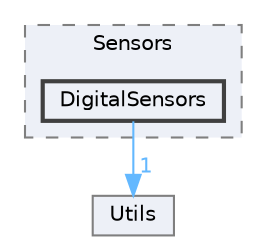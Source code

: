 digraph "Inc/Sensors/DigitalSensors"
{
 // LATEX_PDF_SIZE
  bgcolor="transparent";
  edge [fontname=Helvetica,fontsize=10,labelfontname=Helvetica,labelfontsize=10];
  node [fontname=Helvetica,fontsize=10,shape=box,height=0.2,width=0.4];
  compound=true
  subgraph clusterdir_d825da72ae07656c4908717d883c7e7d {
    graph [ bgcolor="#edf0f7", pencolor="grey50", label="Sensors", fontname=Helvetica,fontsize=10 style="filled,dashed", URL="dir_d825da72ae07656c4908717d883c7e7d.html",tooltip=""]
  dir_f01840b90eee2af0d479c16866eb0ae7 [label="DigitalSensors", fillcolor="#edf0f7", color="grey25", style="filled,bold", URL="dir_f01840b90eee2af0d479c16866eb0ae7.html",tooltip=""];
  }
  dir_87e60f6b6bcb19ee8044d57e05cda253 [label="Utils", fillcolor="#edf0f7", color="grey50", style="filled", URL="dir_87e60f6b6bcb19ee8044d57e05cda253.html",tooltip=""];
  dir_f01840b90eee2af0d479c16866eb0ae7->dir_87e60f6b6bcb19ee8044d57e05cda253 [headlabel="1", labeldistance=1.5 headhref="dir_000006_000016.html" color="steelblue1" fontcolor="steelblue1"];
}
